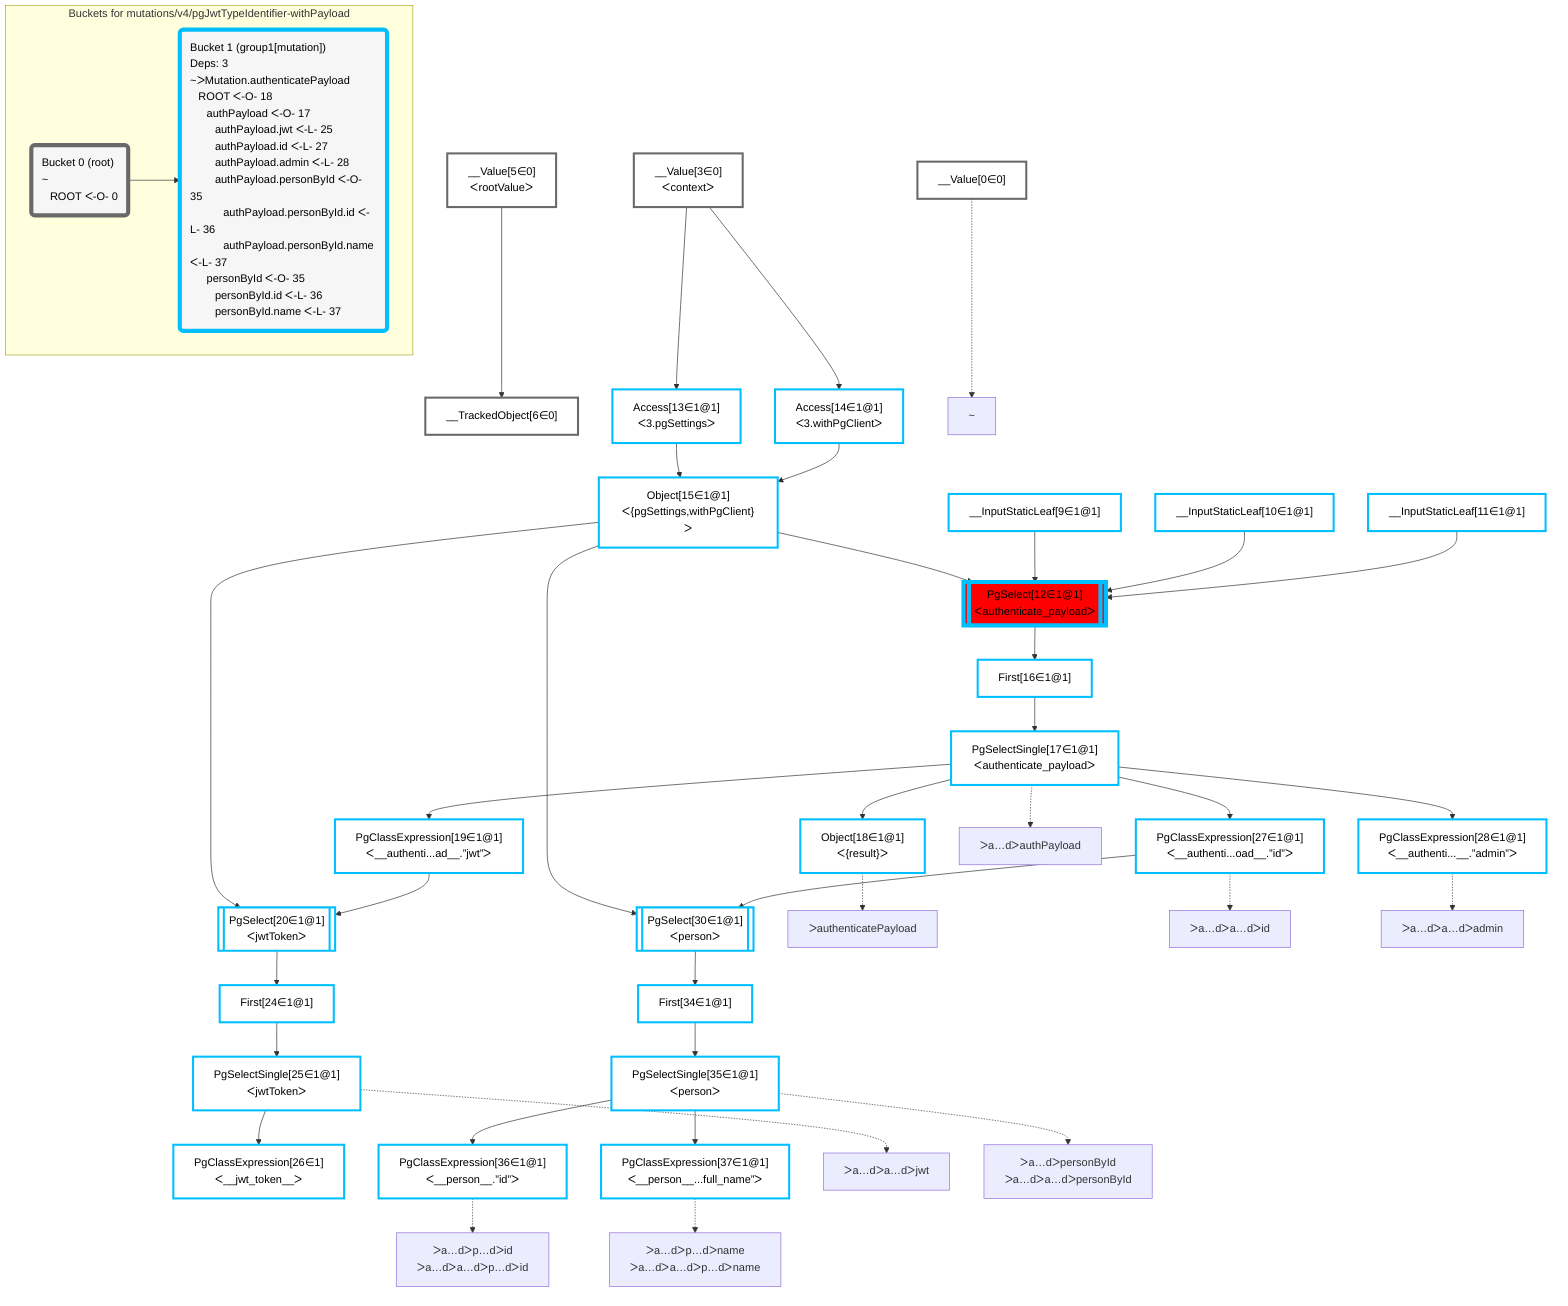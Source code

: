 graph TD
    classDef path fill:#eee,stroke:#000,color:#000
    classDef plan fill:#fff,stroke-width:3px,color:#000
    classDef itemplan fill:#fff,stroke-width:6px,color:#000
    classDef sideeffectplan fill:#f00,stroke-width:6px,color:#000
    classDef bucket fill:#f6f6f6,color:#000,stroke-width:6px,text-align:left


    %% define plans
    __Value0["__Value[0∈0]"]:::plan
    __Value3["__Value[3∈0]<br />ᐸcontextᐳ"]:::plan
    __Value5["__Value[5∈0]<br />ᐸrootValueᐳ"]:::plan
    __TrackedObject6["__TrackedObject[6∈0]"]:::plan
    __InputStaticLeaf9["__InputStaticLeaf[9∈1@1]"]:::plan
    __InputStaticLeaf10["__InputStaticLeaf[10∈1@1]"]:::plan
    __InputStaticLeaf11["__InputStaticLeaf[11∈1@1]"]:::plan
    Access13["Access[13∈1@1]<br />ᐸ3.pgSettingsᐳ"]:::plan
    Access14["Access[14∈1@1]<br />ᐸ3.withPgClientᐳ"]:::plan
    Object15["Object[15∈1@1]<br />ᐸ{pgSettings,withPgClient}ᐳ"]:::plan
    PgSelect12[["PgSelect[12∈1@1]<br />ᐸauthenticate_payloadᐳ"]]:::sideeffectplan
    First16["First[16∈1@1]"]:::plan
    PgSelectSingle17["PgSelectSingle[17∈1@1]<br />ᐸauthenticate_payloadᐳ"]:::plan
    Object18["Object[18∈1@1]<br />ᐸ{result}ᐳ"]:::plan
    PgClassExpression19["PgClassExpression[19∈1@1]<br />ᐸ__authenti...ad__.”jwt”ᐳ"]:::plan
    PgSelect20[["PgSelect[20∈1@1]<br />ᐸjwtTokenᐳ"]]:::plan
    First24["First[24∈1@1]"]:::plan
    PgSelectSingle25["PgSelectSingle[25∈1@1]<br />ᐸjwtTokenᐳ"]:::plan
    PgClassExpression26["PgClassExpression[26∈1]<br />ᐸ__jwt_token__ᐳ"]:::plan
    PgClassExpression27["PgClassExpression[27∈1@1]<br />ᐸ__authenti...oad__.”id”ᐳ"]:::plan
    PgClassExpression28["PgClassExpression[28∈1@1]<br />ᐸ__authenti...__.”admin”ᐳ"]:::plan
    PgSelect30[["PgSelect[30∈1@1]<br />ᐸpersonᐳ"]]:::plan
    First34["First[34∈1@1]"]:::plan
    PgSelectSingle35["PgSelectSingle[35∈1@1]<br />ᐸpersonᐳ"]:::plan
    PgClassExpression36["PgClassExpression[36∈1@1]<br />ᐸ__person__.”id”ᐳ"]:::plan
    PgClassExpression37["PgClassExpression[37∈1@1]<br />ᐸ__person__...full_name”ᐳ"]:::plan

    %% plan dependencies
    __Value5 --> __TrackedObject6
    __Value3 --> Access13
    __Value3 --> Access14
    Access13 & Access14 --> Object15
    Object15 & __InputStaticLeaf9 & __InputStaticLeaf10 & __InputStaticLeaf11 --> PgSelect12
    PgSelect12 --> First16
    First16 --> PgSelectSingle17
    PgSelectSingle17 --> Object18
    PgSelectSingle17 --> PgClassExpression19
    Object15 & PgClassExpression19 --> PgSelect20
    PgSelect20 --> First24
    First24 --> PgSelectSingle25
    PgSelectSingle25 --> PgClassExpression26
    PgSelectSingle17 --> PgClassExpression27
    PgSelectSingle17 --> PgClassExpression28
    Object15 & PgClassExpression27 --> PgSelect30
    PgSelect30 --> First34
    First34 --> PgSelectSingle35
    PgSelectSingle35 --> PgClassExpression36
    PgSelectSingle35 --> PgClassExpression37

    %% plan-to-path relationships
    P0["~"]
    __Value0 -.-> P0
    P17["ᐳa…dᐳauthPayload"]
    PgSelectSingle17 -.-> P17
    P18["ᐳauthenticatePayload"]
    Object18 -.-> P18
    P25["ᐳa…dᐳa…dᐳjwt"]
    PgSelectSingle25 -.-> P25
    P27["ᐳa…dᐳa…dᐳid"]
    PgClassExpression27 -.-> P27
    P28["ᐳa…dᐳa…dᐳadmin"]
    PgClassExpression28 -.-> P28
    P35["ᐳa…dᐳpersonById<br />ᐳa…dᐳa…dᐳpersonById"]
    PgSelectSingle35 -.-> P35
    P36["ᐳa…dᐳp…dᐳid<br />ᐳa…dᐳa…dᐳp…dᐳid"]
    PgClassExpression36 -.-> P36
    P37["ᐳa…dᐳp…dᐳname<br />ᐳa…dᐳa…dᐳp…dᐳname"]
    PgClassExpression37 -.-> P37

    subgraph "Buckets for mutations/v4/pgJwtTypeIdentifier-withPayload"
    Bucket0("Bucket 0 (root)<br />~<br />⠀ROOT ᐸ-O- 0"):::bucket
    classDef bucket0 stroke:#696969
    class Bucket0,__Value0,__Value3,__Value5,__TrackedObject6 bucket0
    Bucket1("Bucket 1 (group1[mutation])<br />Deps: 3<br />~ᐳMutation.authenticatePayload<br />⠀ROOT ᐸ-O- 18<br />⠀⠀authPayload ᐸ-O- 17<br />⠀⠀⠀authPayload.jwt ᐸ-L- 25<br />⠀⠀⠀authPayload.id ᐸ-L- 27<br />⠀⠀⠀authPayload.admin ᐸ-L- 28<br />⠀⠀⠀authPayload.personById ᐸ-O- 35<br />⠀⠀⠀⠀authPayload.personById.id ᐸ-L- 36<br />⠀⠀⠀⠀authPayload.personById.name ᐸ-L- 37<br />⠀⠀personById ᐸ-O- 35<br />⠀⠀⠀personById.id ᐸ-L- 36<br />⠀⠀⠀personById.name ᐸ-L- 37"):::bucket
    classDef bucket1 stroke:#00bfff
    class Bucket1,__InputStaticLeaf9,__InputStaticLeaf10,__InputStaticLeaf11,PgSelect12,Access13,Access14,Object15,First16,PgSelectSingle17,Object18,PgClassExpression19,PgSelect20,First24,PgSelectSingle25,PgClassExpression26,PgClassExpression27,PgClassExpression28,PgSelect30,First34,PgSelectSingle35,PgClassExpression36,PgClassExpression37 bucket1
    Bucket0 --> Bucket1
    end